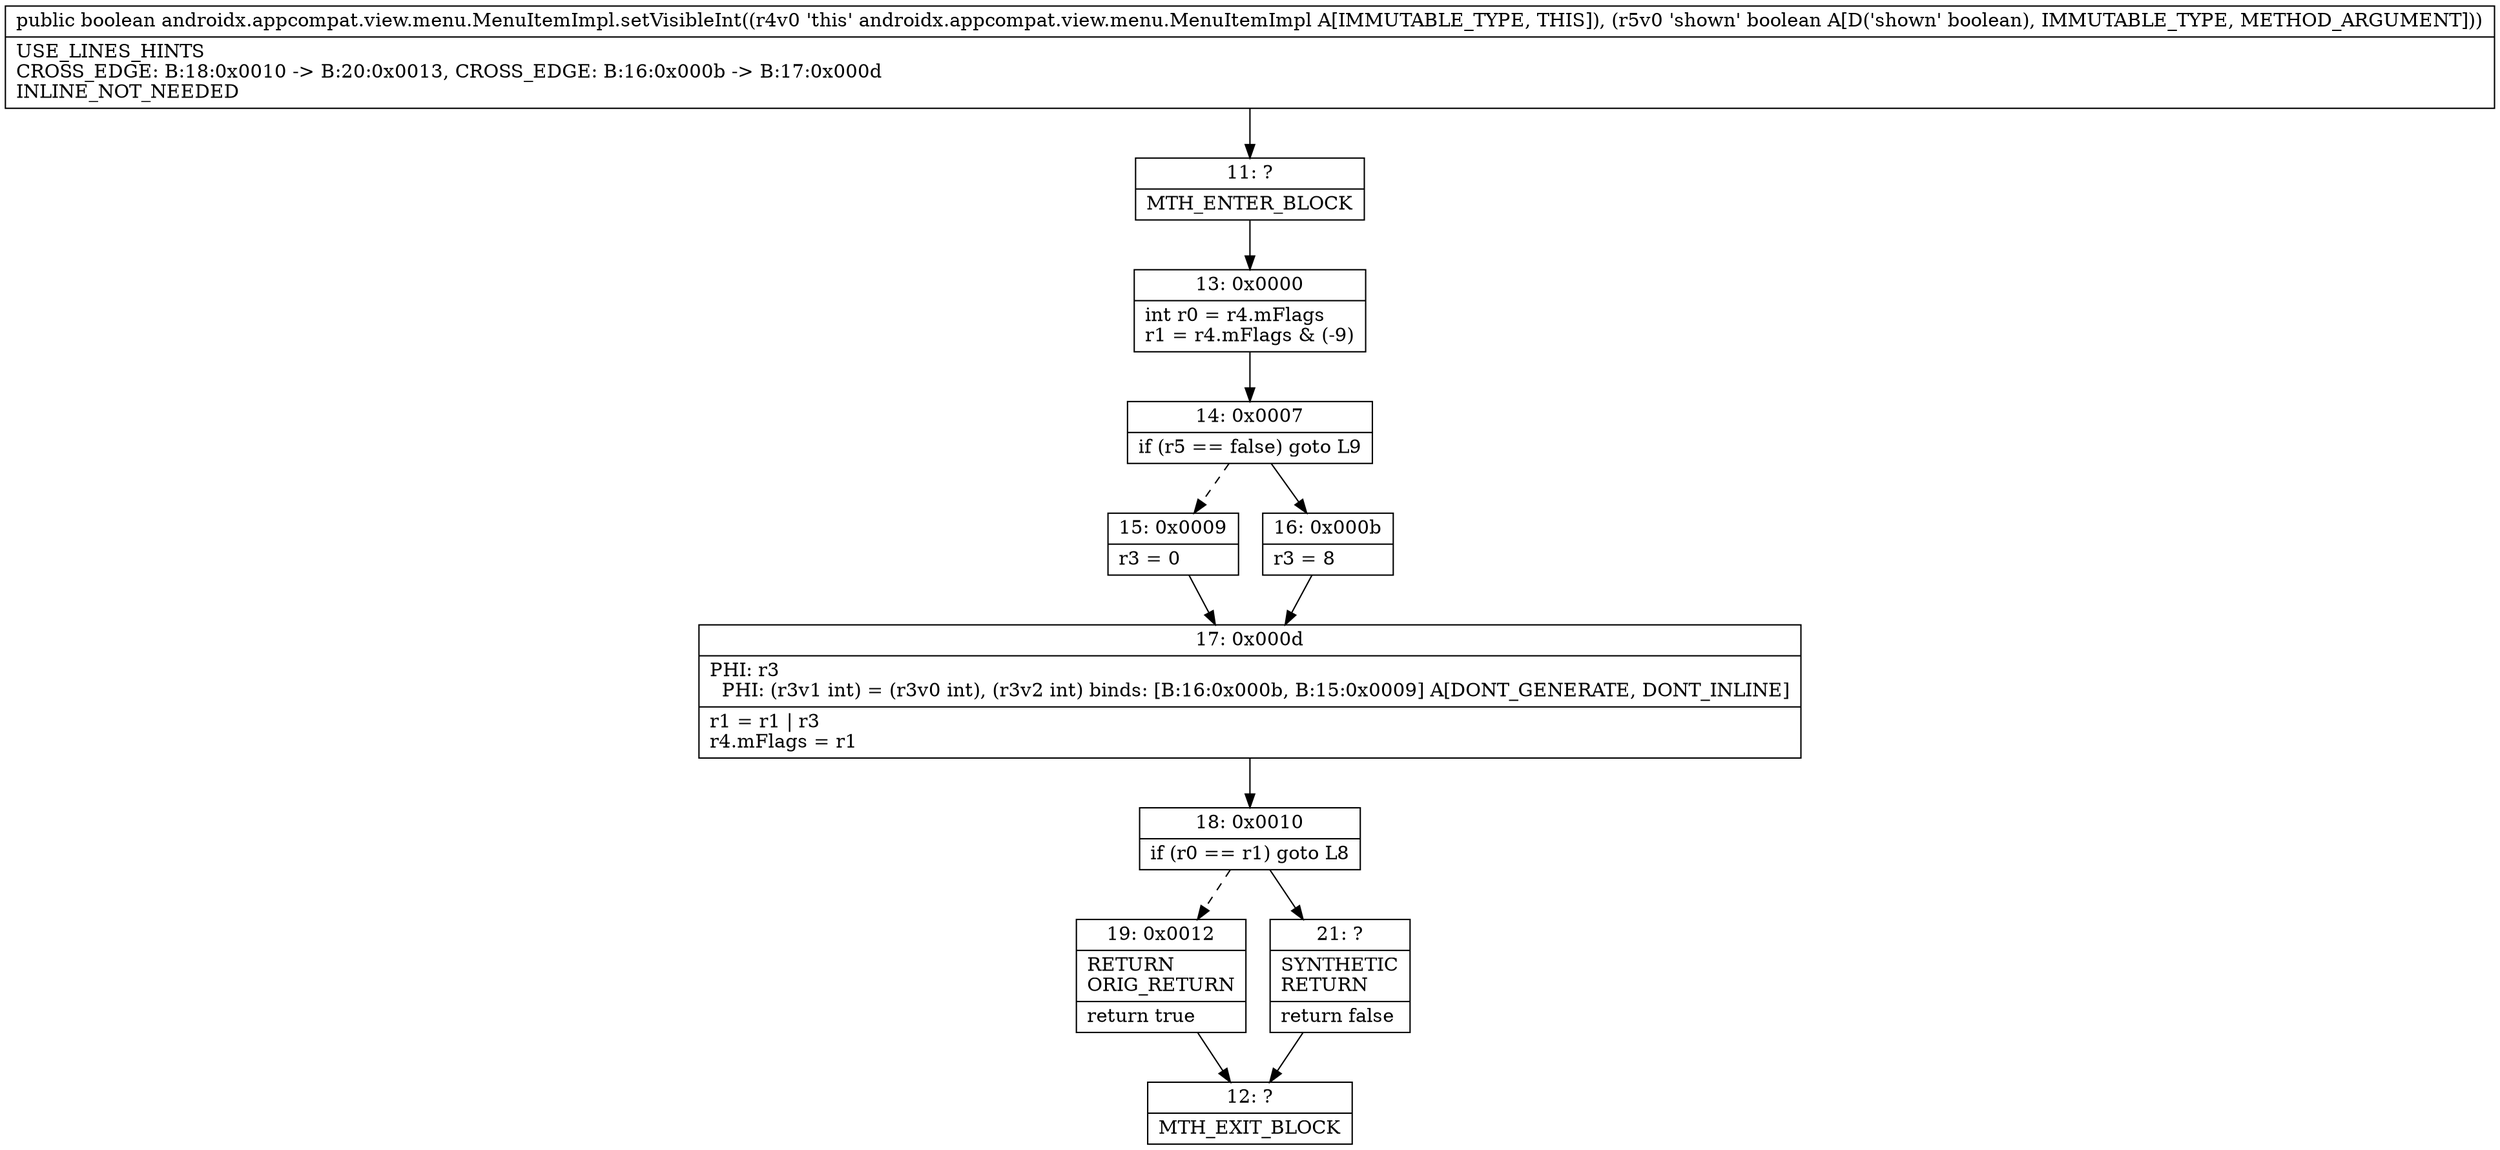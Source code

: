 digraph "CFG forandroidx.appcompat.view.menu.MenuItemImpl.setVisibleInt(Z)Z" {
Node_11 [shape=record,label="{11\:\ ?|MTH_ENTER_BLOCK\l}"];
Node_13 [shape=record,label="{13\:\ 0x0000|int r0 = r4.mFlags\lr1 = r4.mFlags & (\-9)\l}"];
Node_14 [shape=record,label="{14\:\ 0x0007|if (r5 == false) goto L9\l}"];
Node_15 [shape=record,label="{15\:\ 0x0009|r3 = 0\l}"];
Node_17 [shape=record,label="{17\:\ 0x000d|PHI: r3 \l  PHI: (r3v1 int) = (r3v0 int), (r3v2 int) binds: [B:16:0x000b, B:15:0x0009] A[DONT_GENERATE, DONT_INLINE]\l|r1 = r1 \| r3\lr4.mFlags = r1\l}"];
Node_18 [shape=record,label="{18\:\ 0x0010|if (r0 == r1) goto L8\l}"];
Node_19 [shape=record,label="{19\:\ 0x0012|RETURN\lORIG_RETURN\l|return true\l}"];
Node_12 [shape=record,label="{12\:\ ?|MTH_EXIT_BLOCK\l}"];
Node_21 [shape=record,label="{21\:\ ?|SYNTHETIC\lRETURN\l|return false\l}"];
Node_16 [shape=record,label="{16\:\ 0x000b|r3 = 8\l}"];
MethodNode[shape=record,label="{public boolean androidx.appcompat.view.menu.MenuItemImpl.setVisibleInt((r4v0 'this' androidx.appcompat.view.menu.MenuItemImpl A[IMMUTABLE_TYPE, THIS]), (r5v0 'shown' boolean A[D('shown' boolean), IMMUTABLE_TYPE, METHOD_ARGUMENT]))  | USE_LINES_HINTS\lCROSS_EDGE: B:18:0x0010 \-\> B:20:0x0013, CROSS_EDGE: B:16:0x000b \-\> B:17:0x000d\lINLINE_NOT_NEEDED\l}"];
MethodNode -> Node_11;Node_11 -> Node_13;
Node_13 -> Node_14;
Node_14 -> Node_15[style=dashed];
Node_14 -> Node_16;
Node_15 -> Node_17;
Node_17 -> Node_18;
Node_18 -> Node_19[style=dashed];
Node_18 -> Node_21;
Node_19 -> Node_12;
Node_21 -> Node_12;
Node_16 -> Node_17;
}

